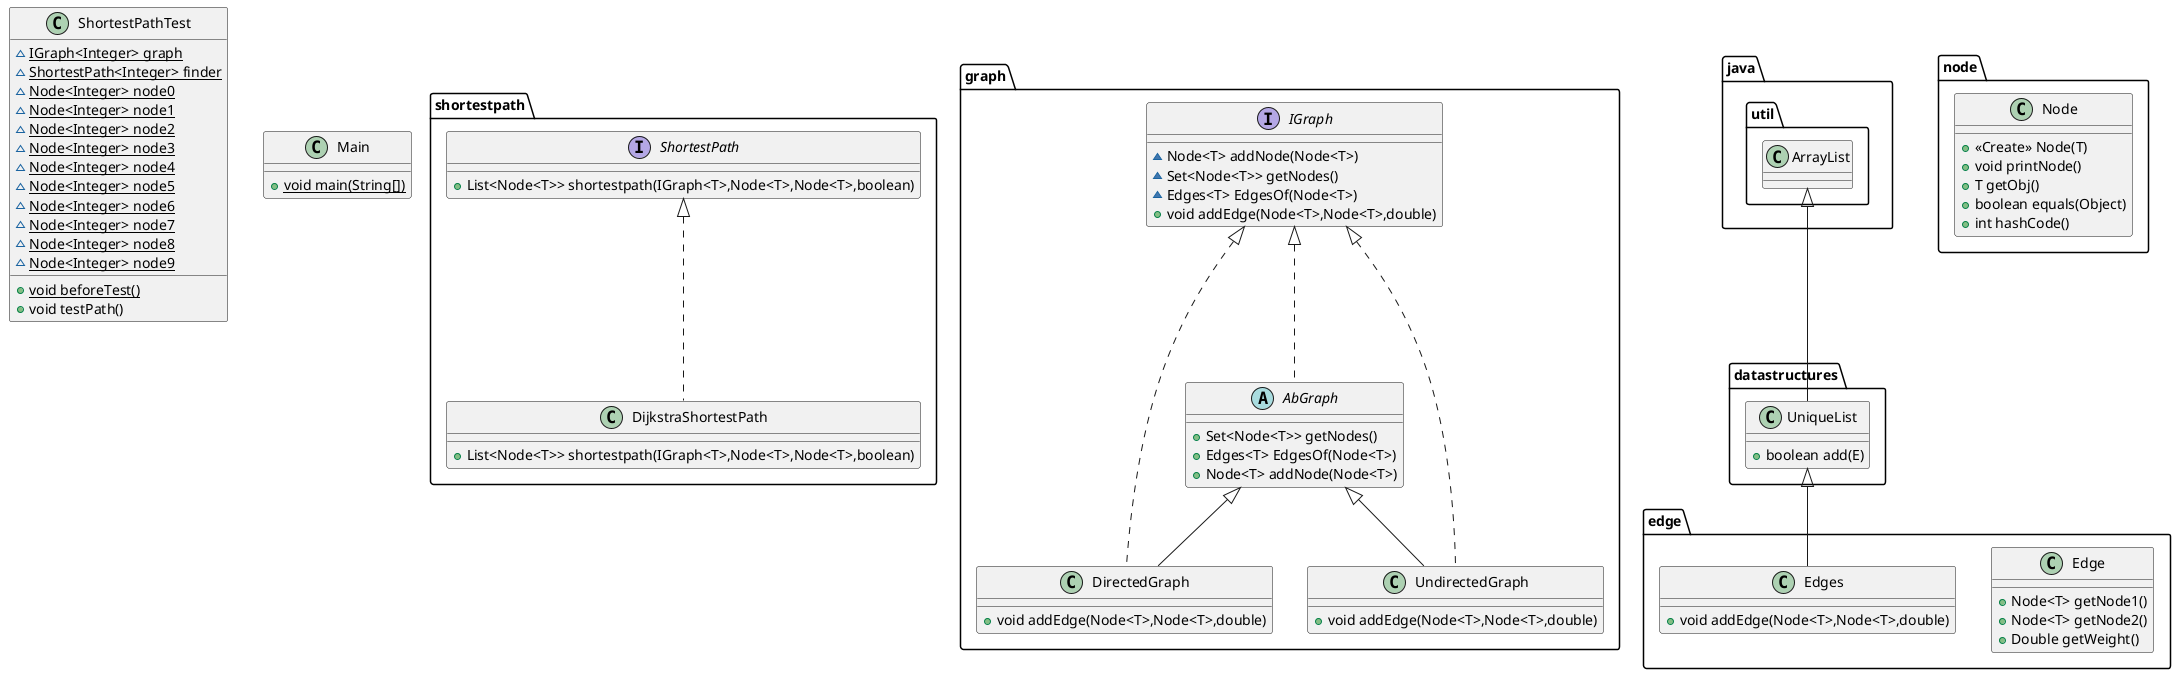 @startuml
interface shortestpath.ShortestPath {
+ List<Node<T>> shortestpath(IGraph<T>,Node<T>,Node<T>,boolean)
}
class graph.DirectedGraph {
+ void addEdge(Node<T>,Node<T>,double)
}
class datastructures.UniqueList {
+ boolean add(E)
}
interface graph.IGraph {
~ Node<T> addNode(Node<T>)
~ Set<Node<T>> getNodes()
~ Edges<T> EdgesOf(Node<T>)
+ void addEdge(Node<T>,Node<T>,double)
}
class edge.Edge {
+ Node<T> getNode1()
+ Node<T> getNode2()
+ Double getWeight()
}
class edge.Edges {
+ void addEdge(Node<T>,Node<T>,double)
}
class node.Node {
+ <<Create>> Node(T)
+ void printNode()
+ T getObj()
+ boolean equals(Object)
+ int hashCode()
}
class graph.UndirectedGraph {
+ void addEdge(Node<T>,Node<T>,double)
}
class ShortestPathTest {
~ {static} IGraph<Integer> graph
~ {static} ShortestPath<Integer> finder
~ {static} Node<Integer> node0
~ {static} Node<Integer> node1
~ {static} Node<Integer> node2
~ {static} Node<Integer> node3
~ {static} Node<Integer> node4
~ {static} Node<Integer> node5
~ {static} Node<Integer> node6
~ {static} Node<Integer> node7
~ {static} Node<Integer> node8
~ {static} Node<Integer> node9
+ {static} void beforeTest()
+ void testPath()
}
abstract class graph.AbGraph {
+ Set<Node<T>> getNodes()
+ Edges<T> EdgesOf(Node<T>)
+ Node<T> addNode(Node<T>)
}
class shortestpath.DijkstraShortestPath {
+ List<Node<T>> shortestpath(IGraph<T>,Node<T>,Node<T>,boolean)
}
class Main {
+ {static} void main(String[])
}


graph.IGraph <|.. graph.DirectedGraph
graph.AbGraph <|-- graph.DirectedGraph
java.util.ArrayList <|-- datastructures.UniqueList
datastructures.UniqueList <|-- edge.Edges
graph.IGraph <|.. graph.UndirectedGraph
graph.AbGraph <|-- graph.UndirectedGraph
graph.IGraph <|.. graph.AbGraph
shortestpath.ShortestPath <|.. shortestpath.DijkstraShortestPath
@enduml